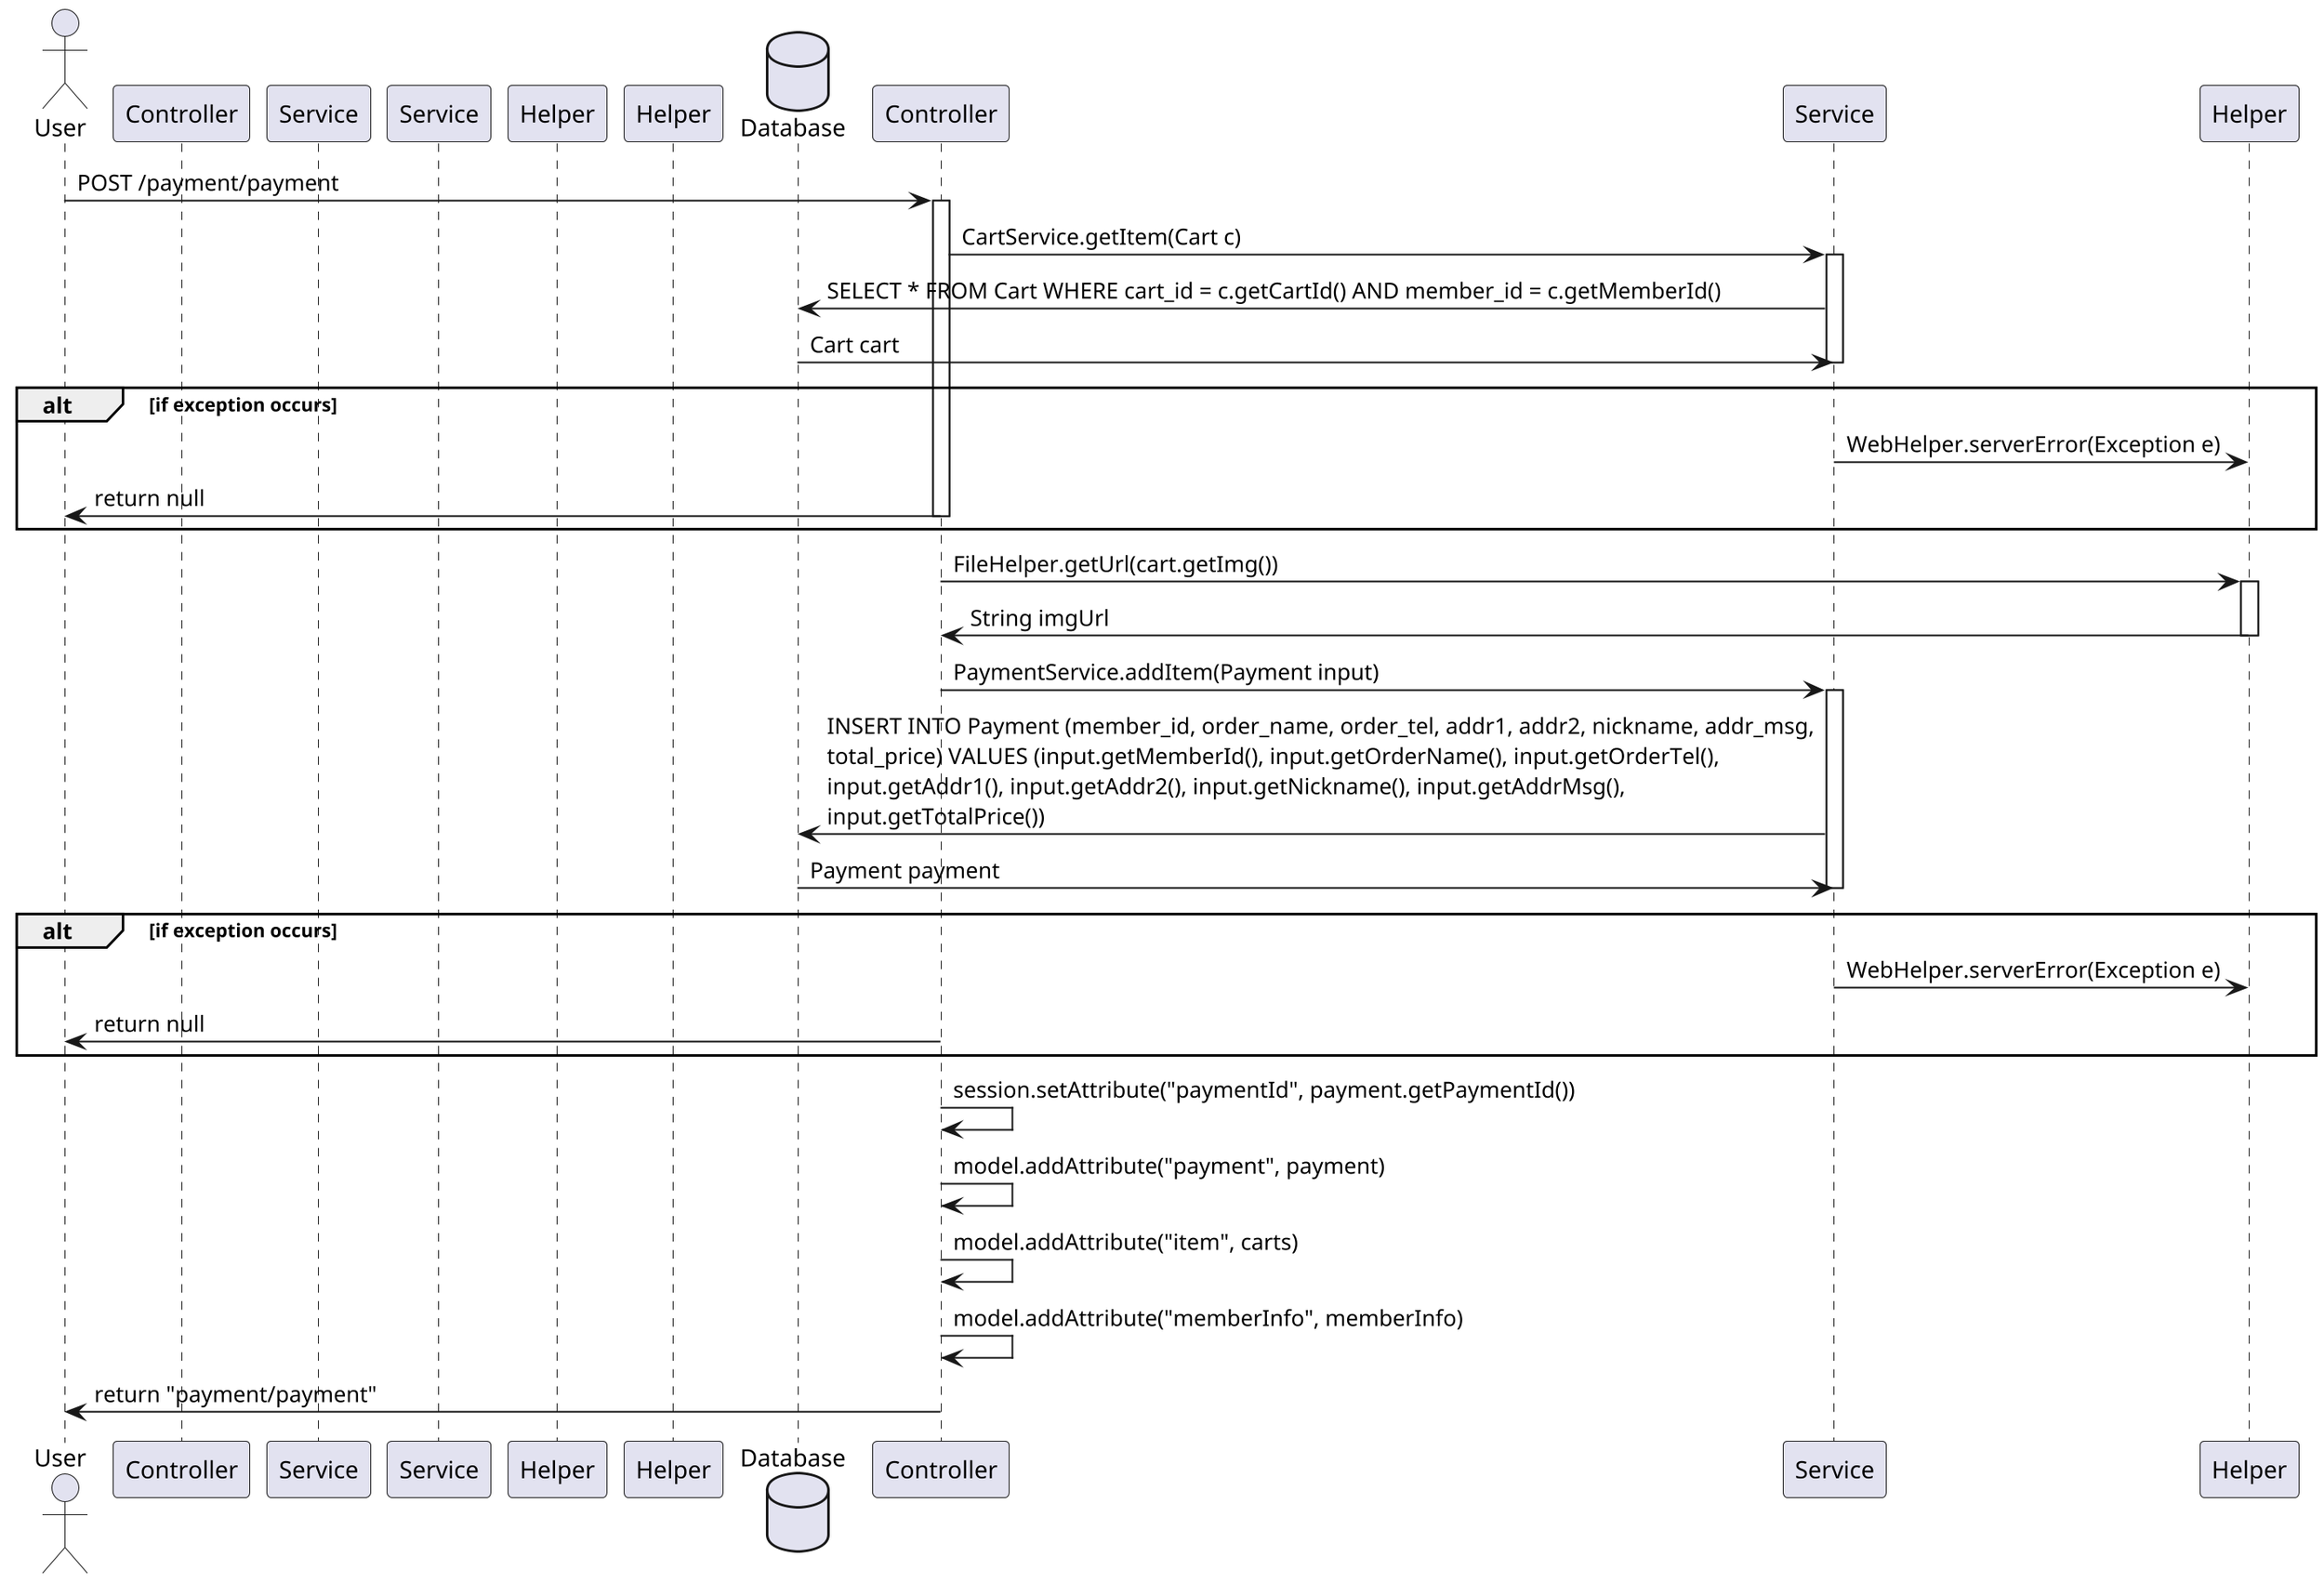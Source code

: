 @startuml
actor User
skinparam dpi 200
skinparam maxMessageSize 600
skinparam maxWidth 4096
skinparam maxHeight 4096

actor User
participant Controller as PaymentController
participant Service as CartService
participant Service as PaymentService
participant Helper as WebHelper
participant Helper as FileHelper
database Database

User -> Controller: POST /payment/payment
activate Controller

Controller -> Service: CartService.getItem(Cart c)
activate Service
Service -> Database: SELECT * FROM Cart WHERE cart_id = c.getCartId() AND member_id = c.getMemberId()
Database -> Service: Cart cart
deactivate Service

alt if exception occurs
    Service -> Helper: WebHelper.serverError(Exception e)
    deactivate Helper
    Controller -> User: return null
    deactivate Controller
end

Controller -> Helper: FileHelper.getUrl(cart.getImg())
activate Helper
Helper -> Controller: String imgUrl
deactivate Helper

Controller -> Service: PaymentService.addItem(Payment input)
activate Service
Service -> Database: INSERT INTO Payment (member_id, order_name, order_tel, addr1, addr2, nickname, addr_msg, total_price) VALUES (input.getMemberId(), input.getOrderName(), input.getOrderTel(), input.getAddr1(), input.getAddr2(), input.getNickname(), input.getAddrMsg(), input.getTotalPrice())
Database -> Service: Payment payment
deactivate Service

alt if exception occurs
    Service -> Helper: WebHelper.serverError(Exception e)
    deactivate Helper
    Controller -> User: return null
    deactivate Controller
end

Controller -> Controller: session.setAttribute("paymentId", payment.getPaymentId())
Controller -> Controller: model.addAttribute("payment", payment)
Controller -> Controller: model.addAttribute("item", carts)
Controller -> Controller: model.addAttribute("memberInfo", memberInfo)

Controller -> User: return "payment/payment"
deactivate Controller

@enduml